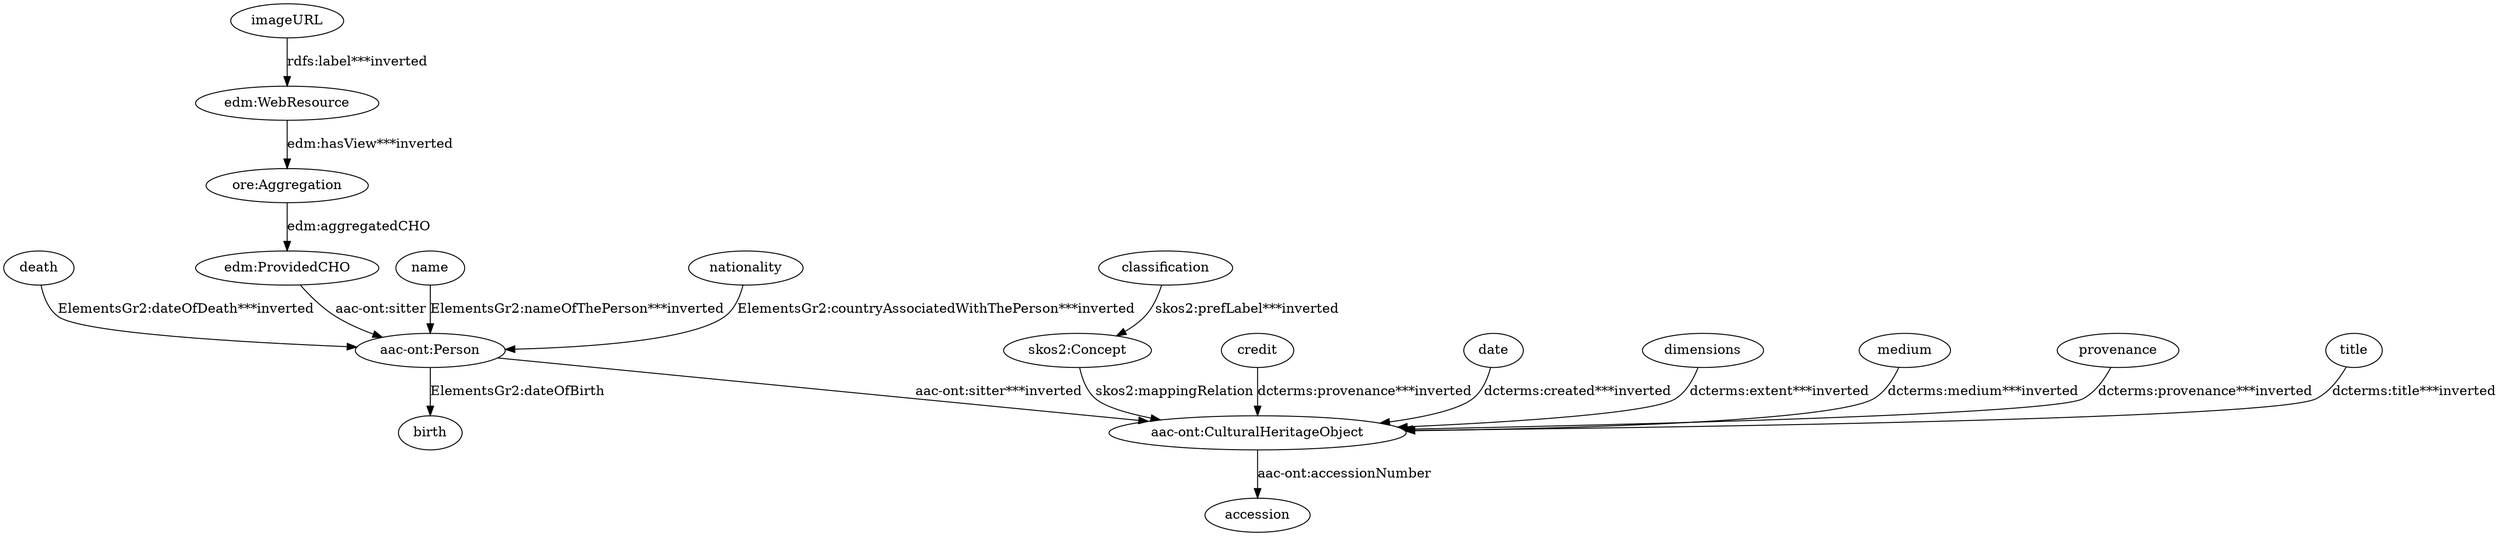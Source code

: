 digraph {
  "aac-ont:CulturalHeritageObject1" [type=class_uri,label="aac-ont:CulturalHeritageObject"]
  accession [type=attribute_name,label=accession]
  "aac-ont:Person1" [type=class_uri,label="aac-ont:Person"]
  birth [type=attribute_name,label=birth]
  classification [type=attribute_name,label=classification]
  "skos2:Concept1" [type=class_uri,label="skos2:Concept"]
  credit [type=attribute_name,label=credit]
  date [type=attribute_name,label=date]
  death [type=attribute_name,label=death]
  dimensions [type=attribute_name,label=dimensions]
  "edm:ProvidedCHO" [type=class_uri,label="edm:ProvidedCHO"]
  "edm:WebResource1" [type=class_uri,label="edm:WebResource"]
  "ore:Aggregation" [type=class_uri,label="ore:Aggregation"]
  imageURL [type=attribute_name,label=imageURL]
  medium [type=attribute_name,label=medium]
  name [type=attribute_name,label=name]
  nationality [type=attribute_name,label=nationality]
  provenance [type=attribute_name,label=provenance]
  title [type=attribute_name,label=title]
  "aac-ont:CulturalHeritageObject1" -> accession [label="aac-ont:accessionNumber",type=st_property_uri]
  "aac-ont:Person1" -> "aac-ont:CulturalHeritageObject1" [type=direct_property_uri,label="aac-ont:sitter***inverted",weight=1]
  "aac-ont:Person1" -> birth [label="ElementsGr2:dateOfBirth",type=st_property_uri]
  classification -> "skos2:Concept1" [type=st_property_uri,label="skos2:prefLabel***inverted",weight=1]
  credit -> "aac-ont:CulturalHeritageObject1" [type=st_property_uri,label="dcterms:provenance***inverted",weight=1]
  date -> "aac-ont:CulturalHeritageObject1" [type=st_property_uri,label="dcterms:created***inverted",weight=1]
  death -> "aac-ont:Person1" [type=st_property_uri,label="ElementsGr2:dateOfDeath***inverted",weight=1]
  dimensions -> "aac-ont:CulturalHeritageObject1" [type=st_property_uri,label="dcterms:extent***inverted",weight=1]
  "edm:ProvidedCHO" -> "aac-ont:Person1" [label="aac-ont:sitter",type=direct_property_uri,weight=1]
  "edm:WebResource1" -> "ore:Aggregation" [type=direct_property_uri,label="edm:hasView***inverted",weight=1]
  imageURL -> "edm:WebResource1" [type=st_property_uri,label="rdfs:label***inverted",weight=1]
  medium -> "aac-ont:CulturalHeritageObject1" [type=st_property_uri,label="dcterms:medium***inverted",weight=1]
  name -> "aac-ont:Person1" [type=st_property_uri,label="ElementsGr2:nameOfThePerson***inverted",weight=1]
  nationality -> "aac-ont:Person1" [type=st_property_uri,label="ElementsGr2:countryAssociatedWithThePerson***inverted",weight=1]
  "ore:Aggregation" -> "edm:ProvidedCHO" [label="edm:aggregatedCHO",type=direct_property_uri,weight=1]
  provenance -> "aac-ont:CulturalHeritageObject1" [type=st_property_uri,label="dcterms:provenance***inverted",weight=1]
  "skos2:Concept1" -> "aac-ont:CulturalHeritageObject1" [label="skos2:mappingRelation",type=inherited,weight=4]
  title -> "aac-ont:CulturalHeritageObject1" [type=st_property_uri,label="dcterms:title***inverted",weight=1]
}
